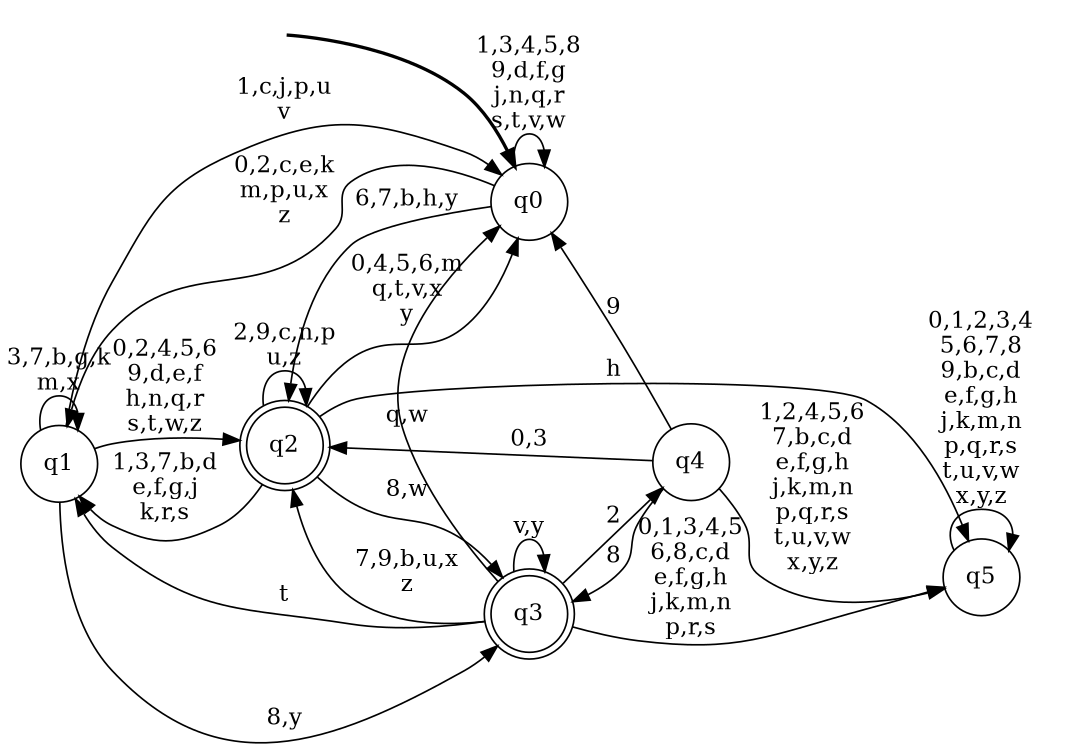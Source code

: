 digraph BlueStar {
__start0 [style = invis, shape = none, label = "", width = 0, height = 0];

rankdir=LR;
size="8,5";

s0 [style="filled", color="black", fillcolor="white" shape="circle", label="q0"];
s1 [style="filled", color="black", fillcolor="white" shape="circle", label="q1"];
s2 [style="rounded,filled", color="black", fillcolor="white" shape="doublecircle", label="q2"];
s3 [style="rounded,filled", color="black", fillcolor="white" shape="doublecircle", label="q3"];
s4 [style="filled", color="black", fillcolor="white" shape="circle", label="q4"];
s5 [style="filled", color="black", fillcolor="white" shape="circle", label="q5"];
subgraph cluster_main { 
	graph [pad=".75", ranksep="0.15", nodesep="0.15"];
	 style=invis; 
	__start0 -> s0 [penwidth=2];
}
s0 -> s0 [label="1,3,4,5,8\n9,d,f,g\nj,n,q,r\ns,t,v,w"];
s0 -> s1 [label="0,2,c,e,k\nm,p,u,x\nz"];
s0 -> s2 [label="6,7,b,h,y"];
s1 -> s0 [label="1,c,j,p,u\nv"];
s1 -> s1 [label="3,7,b,g,k\nm,x"];
s1 -> s2 [label="0,2,4,5,6\n9,d,e,f\nh,n,q,r\ns,t,w,z"];
s1 -> s3 [label="8,y"];
s2 -> s0 [label="0,4,5,6,m\nq,t,v,x\ny"];
s2 -> s1 [label="1,3,7,b,d\ne,f,g,j\nk,r,s"];
s2 -> s2 [label="2,9,c,n,p\nu,z"];
s2 -> s3 [label="8,w"];
s2 -> s5 [label="h"];
s3 -> s0 [label="q,w"];
s3 -> s1 [label="t"];
s3 -> s2 [label="7,9,b,u,x\nz"];
s3 -> s3 [label="v,y"];
s3 -> s4 [label="2"];
s3 -> s5 [label="0,1,3,4,5\n6,8,c,d\ne,f,g,h\nj,k,m,n\np,r,s"];
s4 -> s0 [label="9"];
s4 -> s2 [label="0,3"];
s4 -> s3 [label="8"];
s4 -> s5 [label="1,2,4,5,6\n7,b,c,d\ne,f,g,h\nj,k,m,n\np,q,r,s\nt,u,v,w\nx,y,z"];
s5 -> s5 [label="0,1,2,3,4\n5,6,7,8\n9,b,c,d\ne,f,g,h\nj,k,m,n\np,q,r,s\nt,u,v,w\nx,y,z"];

}